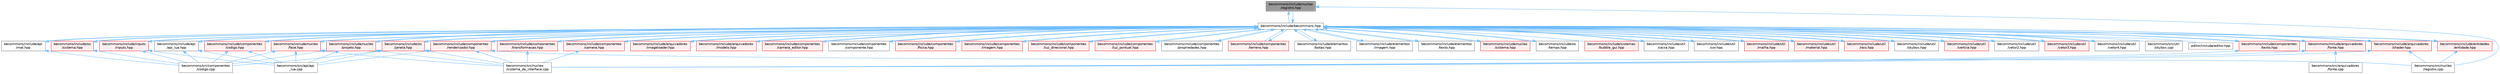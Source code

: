 digraph "becommons/include/nucleo/registro.hpp"
{
 // LATEX_PDF_SIZE
  bgcolor="transparent";
  edge [fontname=Helvetica,fontsize=10,labelfontname=Helvetica,labelfontsize=10];
  node [fontname=Helvetica,fontsize=10,shape=box,height=0.2,width=0.4];
  Node1 [id="Node000001",label="becommons/include/nucleo\l/registro.hpp",height=0.2,width=0.4,color="gray40", fillcolor="grey60", style="filled", fontcolor="black",tooltip="Inclusoes e definições relacionadas à registro."];
  Node1 -> Node2 [id="edge1_Node000001_Node000002",dir="back",color="steelblue1",style="solid",tooltip=" "];
  Node2 [id="Node000002",label="becommons/include/becommons.hpp",height=0.2,width=0.4,color="grey40", fillcolor="white", style="filled",URL="$becommons_8hpp.html",tooltip=" "];
  Node2 -> Node3 [id="edge2_Node000002_Node000003",dir="back",color="steelblue1",style="solid",tooltip=" "];
  Node3 [id="Node000003",label="becommons/include/api\l/api_lua.hpp",height=0.2,width=0.4,color="grey40", fillcolor="white", style="filled",URL="$api__lua_8hpp.html",tooltip="Gerencia a configuração do luabridge para api lua."];
  Node3 -> Node2 [id="edge3_Node000003_Node000002",dir="back",color="steelblue1",style="solid",tooltip=" "];
  Node3 -> Node4 [id="edge4_Node000003_Node000004",dir="back",color="steelblue1",style="solid",tooltip=" "];
  Node4 [id="Node000004",label="becommons/src/api/api\l_lua.cpp",height=0.2,width=0.4,color="grey40", fillcolor="white", style="filled",URL="$api__lua_8cpp.html",tooltip=" "];
  Node3 -> Node5 [id="edge5_Node000003_Node000005",dir="back",color="steelblue1",style="solid",tooltip=" "];
  Node5 [id="Node000005",label="becommons/src/componentes\l/codigo.cpp",height=0.2,width=0.4,color="grey40", fillcolor="white", style="filled",URL="$codigo_8cpp.html",tooltip=" "];
  Node2 -> Node6 [id="edge6_Node000002_Node000006",dir="back",color="steelblue1",style="solid",tooltip=" "];
  Node6 [id="Node000006",label="becommons/include/api\l/mat.hpp",height=0.2,width=0.4,color="grey40", fillcolor="white", style="filled",URL="$mat_8hpp.html",tooltip="Gerencia funçoes matemáticas."];
  Node6 -> Node2 [id="edge7_Node000006_Node000002",dir="back",color="steelblue1",style="solid",tooltip=" "];
  Node6 -> Node5 [id="edge8_Node000006_Node000005",dir="back",color="steelblue1",style="solid",tooltip=" "];
  Node2 -> Node7 [id="edge9_Node000002_Node000007",dir="back",color="steelblue1",style="solid",tooltip=" "];
  Node7 [id="Node000007",label="becommons/include/arquivadores\l/fonte.hpp",height=0.2,width=0.4,color="red", fillcolor="#FFF0F0", style="filled",URL="$fonte_8hpp.html",tooltip="Define estruturas básicas para renderização de textos."];
  Node7 -> Node2 [id="edge10_Node000007_Node000002",dir="back",color="steelblue1",style="solid",tooltip=" "];
  Node7 -> Node8 [id="edge11_Node000007_Node000008",dir="back",color="steelblue1",style="solid",tooltip=" "];
  Node8 [id="Node000008",label="becommons/src/arquivadores\l/fonte.cpp",height=0.2,width=0.4,color="grey40", fillcolor="white", style="filled",URL="$fonte_8cpp.html",tooltip=" "];
  Node7 -> Node9 [id="edge12_Node000007_Node000009",dir="back",color="steelblue1",style="solid",tooltip=" "];
  Node9 [id="Node000009",label="becommons/src/nucleo\l/sistema_de_interface.cpp",height=0.2,width=0.4,color="grey40", fillcolor="white", style="filled",URL="$sistema__de__interface_8cpp.html",tooltip=" "];
  Node2 -> Node11 [id="edge13_Node000002_Node000011",dir="back",color="steelblue1",style="solid",tooltip=" "];
  Node11 [id="Node000011",label="becommons/include/arquivadores\l/imageloader.hpp",height=0.2,width=0.4,color="red", fillcolor="#FFF0F0", style="filled",URL="$imageloader_8hpp.html",tooltip="Gerencia as imagems/texturas carregadas na engine."];
  Node11 -> Node2 [id="edge14_Node000011_Node000002",dir="back",color="steelblue1",style="solid",tooltip=" "];
  Node2 -> Node16 [id="edge15_Node000002_Node000016",dir="back",color="steelblue1",style="solid",tooltip=" "];
  Node16 [id="Node000016",label="becommons/include/arquivadores\l/modelo.hpp",height=0.2,width=0.4,color="red", fillcolor="#FFF0F0", style="filled",URL="$modelo_8hpp.html",tooltip="Carrega um modelo usando a biblioteca assimp com base em um diretório."];
  Node16 -> Node2 [id="edge16_Node000016_Node000002",dir="back",color="steelblue1",style="solid",tooltip=" "];
  Node2 -> Node17 [id="edge17_Node000002_Node000017",dir="back",color="steelblue1",style="solid",tooltip=" "];
  Node17 [id="Node000017",label="becommons/include/arquivadores\l/shader.hpp",height=0.2,width=0.4,color="red", fillcolor="#FFF0F0", style="filled",URL="$shader_8hpp.html",tooltip="Gerencia os shaders GLSL."];
  Node17 -> Node2 [id="edge18_Node000017_Node000002",dir="back",color="steelblue1",style="solid",tooltip=" "];
  Node17 -> Node21 [id="edge19_Node000017_Node000021",dir="back",color="steelblue1",style="solid",tooltip=" "];
  Node21 [id="Node000021",label="becommons/src/nucleo\l/registro.cpp",height=0.2,width=0.4,color="grey40", fillcolor="white", style="filled",URL="$registro_8cpp.html",tooltip=" "];
  Node17 -> Node9 [id="edge20_Node000017_Node000009",dir="back",color="steelblue1",style="solid",tooltip=" "];
  Node2 -> Node23 [id="edge21_Node000002_Node000023",dir="back",color="steelblue1",style="solid",tooltip=" "];
  Node23 [id="Node000023",label="becommons/include/componentes\l/camera.hpp",height=0.2,width=0.4,color="red", fillcolor="#FFF0F0", style="filled",URL="$camera_8hpp.html",tooltip="Estrutura básica de câmera."];
  Node23 -> Node2 [id="edge22_Node000023_Node000002",dir="back",color="steelblue1",style="solid",tooltip=" "];
  Node23 -> Node9 [id="edge23_Node000023_Node000009",dir="back",color="steelblue1",style="solid",tooltip=" "];
  Node2 -> Node26 [id="edge24_Node000002_Node000026",dir="back",color="steelblue1",style="solid",tooltip=" "];
  Node26 [id="Node000026",label="becommons/include/componentes\l/camera_editor.hpp",height=0.2,width=0.4,color="red", fillcolor="#FFF0F0", style="filled",URL="$camera__editor_8hpp.html",tooltip=" "];
  Node26 -> Node2 [id="edge25_Node000026_Node000002",dir="back",color="steelblue1",style="solid",tooltip=" "];
  Node2 -> Node31 [id="edge26_Node000002_Node000031",dir="back",color="steelblue1",style="solid",tooltip=" "];
  Node31 [id="Node000031",label="becommons/include/componentes\l/codigo.hpp",height=0.2,width=0.4,color="red", fillcolor="#FFF0F0", style="filled",URL="$codigo_8hpp.html",tooltip="Componente de código para entidades ECS."];
  Node31 -> Node2 [id="edge27_Node000031_Node000002",dir="back",color="steelblue1",style="solid",tooltip=" "];
  Node31 -> Node4 [id="edge28_Node000031_Node000004",dir="back",color="steelblue1",style="solid",tooltip=" "];
  Node31 -> Node5 [id="edge29_Node000031_Node000005",dir="back",color="steelblue1",style="solid",tooltip=" "];
  Node2 -> Node33 [id="edge30_Node000002_Node000033",dir="back",color="steelblue1",style="solid",tooltip=" "];
  Node33 [id="Node000033",label="becommons/include/componentes\l/componente.hpp",height=0.2,width=0.4,color="grey40", fillcolor="white", style="filled",URL="$componente_8hpp.html",tooltip="Estrutura base para componetes."];
  Node33 -> Node2 [id="edge31_Node000033_Node000002",dir="back",color="steelblue1",style="solid",tooltip=" "];
  Node2 -> Node34 [id="edge32_Node000002_Node000034",dir="back",color="steelblue1",style="solid",tooltip=" "];
  Node34 [id="Node000034",label="becommons/include/componentes\l/fisica.hpp",height=0.2,width=0.4,color="red", fillcolor="#FFF0F0", style="filled",URL="$fisica_8hpp.html",tooltip="Componente de física para entidades ECS."];
  Node34 -> Node2 [id="edge33_Node000034_Node000002",dir="back",color="steelblue1",style="solid",tooltip=" "];
  Node2 -> Node37 [id="edge34_Node000002_Node000037",dir="back",color="steelblue1",style="solid",tooltip=" "];
  Node37 [id="Node000037",label="becommons/include/componentes\l/imagem.hpp",height=0.2,width=0.4,color="red", fillcolor="#FFF0F0", style="filled",URL="$componentes_2imagem_8hpp.html",tooltip=" "];
  Node37 -> Node2 [id="edge35_Node000037_Node000002",dir="back",color="steelblue1",style="solid",tooltip=" "];
  Node2 -> Node38 [id="edge36_Node000002_Node000038",dir="back",color="steelblue1",style="solid",tooltip=" "];
  Node38 [id="Node000038",label="becommons/include/componentes\l/luz_direcional.hpp",height=0.2,width=0.4,color="red", fillcolor="#FFF0F0", style="filled",URL="$luz__direcional_8hpp.html",tooltip=" "];
  Node38 -> Node2 [id="edge37_Node000038_Node000002",dir="back",color="steelblue1",style="solid",tooltip=" "];
  Node2 -> Node39 [id="edge38_Node000002_Node000039",dir="back",color="steelblue1",style="solid",tooltip=" "];
  Node39 [id="Node000039",label="becommons/include/componentes\l/luz_pontual.hpp",height=0.2,width=0.4,color="red", fillcolor="#FFF0F0", style="filled",URL="$luz__pontual_8hpp.html",tooltip=" "];
  Node39 -> Node2 [id="edge39_Node000039_Node000002",dir="back",color="steelblue1",style="solid",tooltip=" "];
  Node2 -> Node40 [id="edge40_Node000002_Node000040",dir="back",color="steelblue1",style="solid",tooltip=" "];
  Node40 [id="Node000040",label="becommons/include/componentes\l/propriedades.hpp",height=0.2,width=0.4,color="grey40", fillcolor="white", style="filled",URL="$propriedades_8hpp.html",tooltip=" "];
  Node40 -> Node2 [id="edge41_Node000040_Node000002",dir="back",color="steelblue1",style="solid",tooltip=" "];
  Node2 -> Node41 [id="edge42_Node000002_Node000041",dir="back",color="steelblue1",style="solid",tooltip=" "];
  Node41 [id="Node000041",label="becommons/include/componentes\l/renderizador.hpp",height=0.2,width=0.4,color="red", fillcolor="#FFF0F0", style="filled",URL="$renderizador_8hpp.html",tooltip=" "];
  Node41 -> Node2 [id="edge43_Node000041_Node000002",dir="back",color="steelblue1",style="solid",tooltip=" "];
  Node41 -> Node4 [id="edge44_Node000041_Node000004",dir="back",color="steelblue1",style="solid",tooltip=" "];
  Node41 -> Node21 [id="edge45_Node000041_Node000021",dir="back",color="steelblue1",style="solid",tooltip=" "];
  Node41 -> Node9 [id="edge46_Node000041_Node000009",dir="back",color="steelblue1",style="solid",tooltip=" "];
  Node2 -> Node42 [id="edge47_Node000002_Node000042",dir="back",color="steelblue1",style="solid",tooltip=" "];
  Node42 [id="Node000042",label="becommons/include/componentes\l/terreno.hpp",height=0.2,width=0.4,color="red", fillcolor="#FFF0F0", style="filled",URL="$terreno_8hpp.html",tooltip=" "];
  Node42 -> Node2 [id="edge48_Node000042_Node000002",dir="back",color="steelblue1",style="solid",tooltip=" "];
  Node2 -> Node43 [id="edge49_Node000002_Node000043",dir="back",color="steelblue1",style="solid",tooltip=" "];
  Node43 [id="Node000043",label="becommons/include/componentes\l/texto.hpp",height=0.2,width=0.4,color="red", fillcolor="#FFF0F0", style="filled",URL="$componentes_2texto_8hpp.html",tooltip=" "];
  Node43 -> Node2 [id="edge50_Node000043_Node000002",dir="back",color="steelblue1",style="solid",tooltip=" "];
  Node43 -> Node9 [id="edge51_Node000043_Node000009",dir="back",color="steelblue1",style="solid",tooltip=" "];
  Node2 -> Node44 [id="edge52_Node000002_Node000044",dir="back",color="steelblue1",style="solid",tooltip=" "];
  Node44 [id="Node000044",label="becommons/include/componentes\l/transformacao.hpp",height=0.2,width=0.4,color="red", fillcolor="#FFF0F0", style="filled",URL="$transformacao_8hpp.html",tooltip="Calcula a mtriz de modelo para um objeto 3d qualquer."];
  Node44 -> Node2 [id="edge53_Node000044_Node000002",dir="back",color="steelblue1",style="solid",tooltip=" "];
  Node44 -> Node9 [id="edge54_Node000044_Node000009",dir="back",color="steelblue1",style="solid",tooltip=" "];
  Node2 -> Node46 [id="edge55_Node000002_Node000046",dir="back",color="steelblue1",style="solid",tooltip=" "];
  Node46 [id="Node000046",label="becommons/include/elementos\l/botao.hpp",height=0.2,width=0.4,color="grey40", fillcolor="white", style="filled",URL="$botao_8hpp.html",tooltip=" "];
  Node46 -> Node2 [id="edge56_Node000046_Node000002",dir="back",color="steelblue1",style="solid",tooltip=" "];
  Node2 -> Node47 [id="edge57_Node000002_Node000047",dir="back",color="steelblue1",style="solid",tooltip=" "];
  Node47 [id="Node000047",label="becommons/include/elementos\l/imagem.hpp",height=0.2,width=0.4,color="grey40", fillcolor="white", style="filled",URL="$elementos_2imagem_8hpp.html",tooltip="Gerencia a configuração do luabridge para api lua."];
  Node47 -> Node2 [id="edge58_Node000047_Node000002",dir="back",color="steelblue1",style="solid",tooltip=" "];
  Node2 -> Node48 [id="edge59_Node000002_Node000048",dir="back",color="steelblue1",style="solid",tooltip=" "];
  Node48 [id="Node000048",label="becommons/include/elementos\l/texto.hpp",height=0.2,width=0.4,color="grey40", fillcolor="white", style="filled",URL="$elementos_2texto_8hpp.html",tooltip=" "];
  Node48 -> Node2 [id="edge60_Node000048_Node000002",dir="back",color="steelblue1",style="solid",tooltip=" "];
  Node2 -> Node49 [id="edge61_Node000002_Node000049",dir="back",color="steelblue1",style="solid",tooltip=" "];
  Node49 [id="Node000049",label="becommons/include/entidades\l/entidade.hpp",height=0.2,width=0.4,color="red", fillcolor="#FFF0F0", style="filled",URL="$entidade_8hpp.html",tooltip="Inclusoes e defini��es relacionadas � entidade."];
  Node49 -> Node2 [id="edge62_Node000049_Node000002",dir="back",color="steelblue1",style="solid",tooltip=" "];
  Node49 -> Node21 [id="edge63_Node000049_Node000021",dir="back",color="steelblue1",style="solid",tooltip=" "];
  Node2 -> Node50 [id="edge64_Node000002_Node000050",dir="back",color="steelblue1",style="solid",tooltip=" "];
  Node50 [id="Node000050",label="becommons/include/inputs\l/inputs.hpp",height=0.2,width=0.4,color="red", fillcolor="#FFF0F0", style="filled",URL="$inputs_8hpp.html",tooltip=" "];
  Node50 -> Node2 [id="edge65_Node000050_Node000002",dir="back",color="steelblue1",style="solid",tooltip=" "];
  Node50 -> Node4 [id="edge66_Node000050_Node000004",dir="back",color="steelblue1",style="solid",tooltip=" "];
  Node50 -> Node5 [id="edge67_Node000050_Node000005",dir="back",color="steelblue1",style="solid",tooltip=" "];
  Node2 -> Node52 [id="edge68_Node000002_Node000052",dir="back",color="steelblue1",style="solid",tooltip=" "];
  Node52 [id="Node000052",label="becommons/include/nucleo\l/fase.hpp",height=0.2,width=0.4,color="red", fillcolor="#FFF0F0", style="filled",URL="$fase_8hpp.html",tooltip="Gerencia sistemas numa fase."];
  Node52 -> Node2 [id="edge69_Node000052_Node000002",dir="back",color="steelblue1",style="solid",tooltip=" "];
  Node52 -> Node4 [id="edge70_Node000052_Node000004",dir="back",color="steelblue1",style="solid",tooltip=" "];
  Node52 -> Node5 [id="edge71_Node000052_Node000005",dir="back",color="steelblue1",style="solid",tooltip=" "];
  Node52 -> Node9 [id="edge72_Node000052_Node000009",dir="back",color="steelblue1",style="solid",tooltip=" "];
  Node2 -> Node54 [id="edge73_Node000002_Node000054",dir="back",color="steelblue1",style="solid",tooltip=" "];
  Node54 [id="Node000054",label="becommons/include/nucleo\l/projeto.hpp",height=0.2,width=0.4,color="red", fillcolor="#FFF0F0", style="filled",URL="$projeto_8hpp.html",tooltip="Gerencia configurações do projeto."];
  Node54 -> Node2 [id="edge74_Node000054_Node000002",dir="back",color="steelblue1",style="solid",tooltip=" "];
  Node54 -> Node4 [id="edge75_Node000054_Node000004",dir="back",color="steelblue1",style="solid",tooltip=" "];
  Node54 -> Node5 [id="edge76_Node000054_Node000005",dir="back",color="steelblue1",style="solid",tooltip=" "];
  Node54 -> Node9 [id="edge77_Node000054_Node000009",dir="back",color="steelblue1",style="solid",tooltip=" "];
  Node2 -> Node1 [id="edge78_Node000002_Node000001",dir="back",color="steelblue1",style="solid",tooltip=" "];
  Node2 -> Node56 [id="edge79_Node000002_Node000056",dir="back",color="steelblue1",style="solid",tooltip=" "];
  Node56 [id="Node000056",label="becommons/include/nucleo\l/sistema.hpp",height=0.2,width=0.4,color="red", fillcolor="#FFF0F0", style="filled",URL="$nucleo_2sistema_8hpp.html",tooltip=" "];
  Node56 -> Node2 [id="edge80_Node000056_Node000002",dir="back",color="steelblue1",style="solid",tooltip=" "];
  Node2 -> Node59 [id="edge81_Node000002_Node000059",dir="back",color="steelblue1",style="solid",tooltip=" "];
  Node59 [id="Node000059",label="becommons/include/os\l/janela.hpp",height=0.2,width=0.4,color="red", fillcolor="#FFF0F0", style="filled",URL="$janela_8hpp.html",tooltip="Inicia e gerencia janela glfw."];
  Node59 -> Node2 [id="edge82_Node000059_Node000002",dir="back",color="steelblue1",style="solid",tooltip=" "];
  Node59 -> Node4 [id="edge83_Node000059_Node000004",dir="back",color="steelblue1",style="solid",tooltip=" "];
  Node59 -> Node5 [id="edge84_Node000059_Node000005",dir="back",color="steelblue1",style="solid",tooltip=" "];
  Node59 -> Node9 [id="edge85_Node000059_Node000009",dir="back",color="steelblue1",style="solid",tooltip=" "];
  Node2 -> Node61 [id="edge86_Node000002_Node000061",dir="back",color="steelblue1",style="solid",tooltip=" "];
  Node61 [id="Node000061",label="becommons/include/os\l/sistema.hpp",height=0.2,width=0.4,color="red", fillcolor="#FFF0F0", style="filled",URL="$os_2sistema_8hpp.html",tooltip="funçoes do sistema"];
  Node61 -> Node2 [id="edge87_Node000061_Node000002",dir="back",color="steelblue1",style="solid",tooltip=" "];
  Node61 -> Node5 [id="edge88_Node000061_Node000005",dir="back",color="steelblue1",style="solid",tooltip=" "];
  Node2 -> Node62 [id="edge89_Node000002_Node000062",dir="back",color="steelblue1",style="solid",tooltip=" "];
  Node62 [id="Node000062",label="becommons/include/os\l/tempo.hpp",height=0.2,width=0.4,color="grey40", fillcolor="white", style="filled",URL="$tempo_8hpp.html",tooltip="Inicia e gerencia o tempo."];
  Node62 -> Node2 [id="edge90_Node000062_Node000002",dir="back",color="steelblue1",style="solid",tooltip=" "];
  Node2 -> Node63 [id="edge91_Node000002_Node000063",dir="back",color="steelblue1",style="solid",tooltip=" "];
  Node63 [id="Node000063",label="becommons/include/sistemas\l/bubble_gui.hpp",height=0.2,width=0.4,color="red", fillcolor="#FFF0F0", style="filled",URL="$bubble__gui_8hpp.html",tooltip=" "];
  Node2 -> Node64 [id="edge92_Node000002_Node000064",dir="back",color="steelblue1",style="solid",tooltip=" "];
  Node64 [id="Node000064",label="becommons/include/util\l/caixa.hpp",height=0.2,width=0.4,color="grey40", fillcolor="white", style="filled",URL="$caixa_8hpp.html",tooltip=" "];
  Node64 -> Node2 [id="edge93_Node000064_Node000002",dir="back",color="steelblue1",style="solid",tooltip=" "];
  Node2 -> Node65 [id="edge94_Node000002_Node000065",dir="back",color="steelblue1",style="solid",tooltip=" "];
  Node65 [id="Node000065",label="becommons/include/util\l/cor.hpp",height=0.2,width=0.4,color="grey40", fillcolor="white", style="filled",URL="$cor_8hpp.html",tooltip=" "];
  Node65 -> Node2 [id="edge95_Node000065_Node000002",dir="back",color="steelblue1",style="solid",tooltip=" "];
  Node2 -> Node66 [id="edge96_Node000002_Node000066",dir="back",color="steelblue1",style="solid",tooltip=" "];
  Node66 [id="Node000066",label="becommons/include/util\l/malha.hpp",height=0.2,width=0.4,color="red", fillcolor="#FFF0F0", style="filled",URL="$malha_8hpp.html",tooltip=" "];
  Node66 -> Node2 [id="edge97_Node000066_Node000002",dir="back",color="steelblue1",style="solid",tooltip=" "];
  Node2 -> Node68 [id="edge98_Node000002_Node000068",dir="back",color="steelblue1",style="solid",tooltip=" "];
  Node68 [id="Node000068",label="becommons/include/util\l/material.hpp",height=0.2,width=0.4,color="red", fillcolor="#FFF0F0", style="filled",URL="$material_8hpp.html",tooltip=" "];
  Node68 -> Node2 [id="edge99_Node000068_Node000002",dir="back",color="steelblue1",style="solid",tooltip=" "];
  Node2 -> Node69 [id="edge100_Node000002_Node000069",dir="back",color="steelblue1",style="solid",tooltip=" "];
  Node69 [id="Node000069",label="becommons/include/util\l/raio.hpp",height=0.2,width=0.4,color="red", fillcolor="#FFF0F0", style="filled",URL="$raio_8hpp.html",tooltip=" "];
  Node69 -> Node2 [id="edge101_Node000069_Node000002",dir="back",color="steelblue1",style="solid",tooltip=" "];
  Node2 -> Node70 [id="edge102_Node000002_Node000070",dir="back",color="steelblue1",style="solid",tooltip=" "];
  Node70 [id="Node000070",label="becommons/include/util\l/skybox.hpp",height=0.2,width=0.4,color="grey40", fillcolor="white", style="filled",URL="$skybox_8hpp.html",tooltip=" "];
  Node70 -> Node2 [id="edge103_Node000070_Node000002",dir="back",color="steelblue1",style="solid",tooltip=" "];
  Node2 -> Node71 [id="edge104_Node000002_Node000071",dir="back",color="steelblue1",style="solid",tooltip=" "];
  Node71 [id="Node000071",label="becommons/include/util\l/vertice.hpp",height=0.2,width=0.4,color="red", fillcolor="#FFF0F0", style="filled",URL="$vertice_8hpp.html",tooltip=" "];
  Node71 -> Node2 [id="edge105_Node000071_Node000002",dir="back",color="steelblue1",style="solid",tooltip=" "];
  Node2 -> Node72 [id="edge106_Node000002_Node000072",dir="back",color="steelblue1",style="solid",tooltip=" "];
  Node72 [id="Node000072",label="becommons/include/util\l/vetor2.hpp",height=0.2,width=0.4,color="grey40", fillcolor="white", style="filled",URL="$vetor2_8hpp.html",tooltip=" "];
  Node72 -> Node2 [id="edge107_Node000072_Node000002",dir="back",color="steelblue1",style="solid",tooltip=" "];
  Node2 -> Node73 [id="edge108_Node000002_Node000073",dir="back",color="steelblue1",style="solid",tooltip=" "];
  Node73 [id="Node000073",label="becommons/include/util\l/vetor3.hpp",height=0.2,width=0.4,color="red", fillcolor="#FFF0F0", style="filled",URL="$vetor3_8hpp.html",tooltip=" "];
  Node73 -> Node2 [id="edge109_Node000073_Node000002",dir="back",color="steelblue1",style="solid",tooltip=" "];
  Node2 -> Node74 [id="edge110_Node000002_Node000074",dir="back",color="steelblue1",style="solid",tooltip=" "];
  Node74 [id="Node000074",label="becommons/include/util\l/vetor4.hpp",height=0.2,width=0.4,color="grey40", fillcolor="white", style="filled",URL="$vetor4_8hpp.html",tooltip=" "];
  Node74 -> Node2 [id="edge111_Node000074_Node000002",dir="back",color="steelblue1",style="solid",tooltip=" "];
  Node2 -> Node75 [id="edge112_Node000002_Node000075",dir="back",color="steelblue1",style="solid",tooltip=" "];
  Node75 [id="Node000075",label="becommons/src/util\l/skybox.cpp",height=0.2,width=0.4,color="grey40", fillcolor="white", style="filled",URL="$skybox_8cpp.html",tooltip=" "];
  Node2 -> Node29 [id="edge113_Node000002_Node000029",dir="back",color="steelblue1",style="solid",tooltip=" "];
  Node29 [id="Node000029",label="editor/include/editor.hpp",height=0.2,width=0.4,color="grey40", fillcolor="white", style="filled",URL="$editor_8hpp.html",tooltip=" "];
  Node1 -> Node21 [id="edge114_Node000001_Node000021",dir="back",color="steelblue1",style="solid",tooltip=" "];
}
